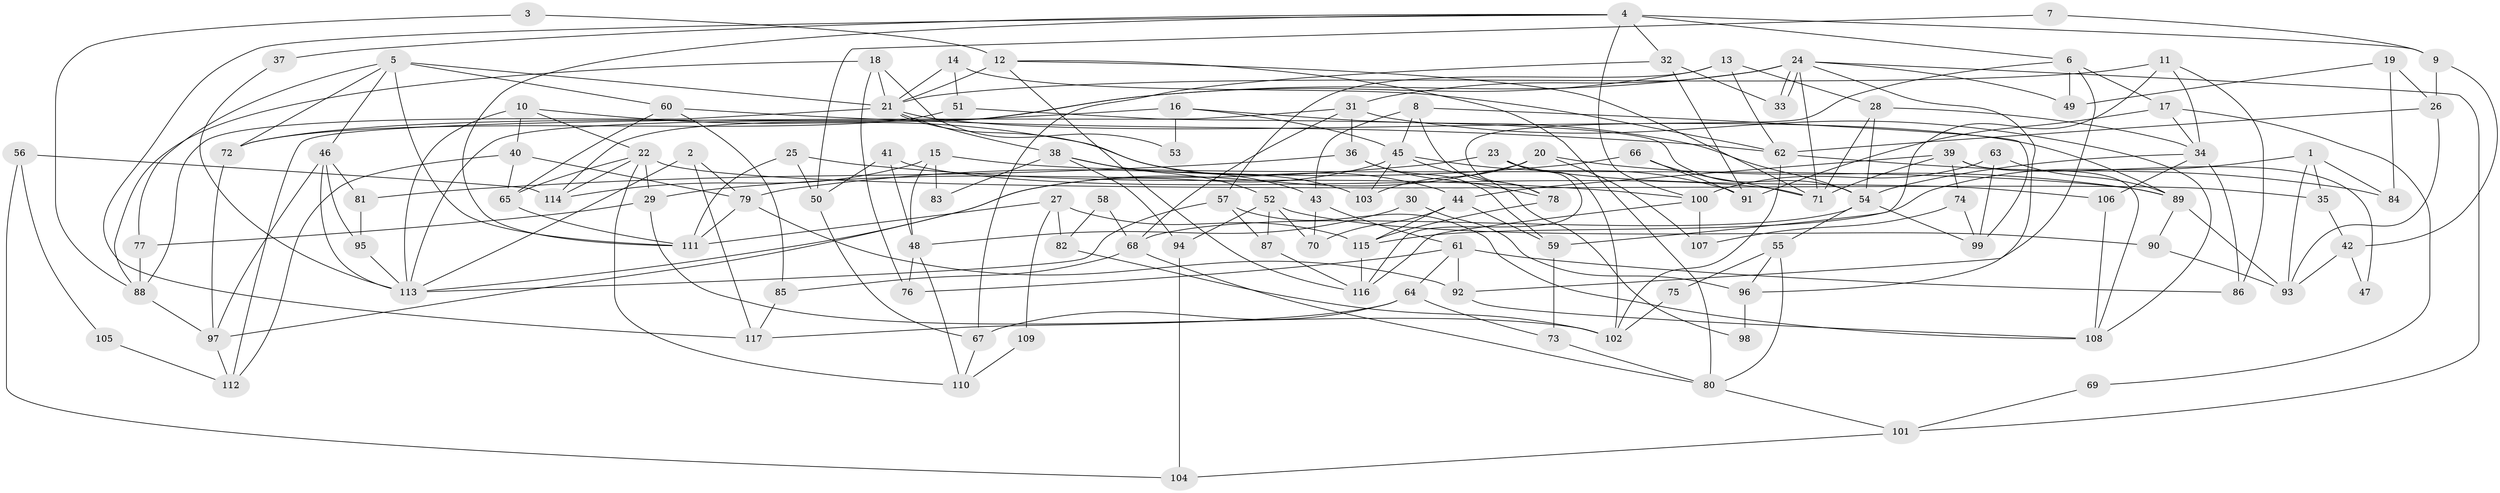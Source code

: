 // coarse degree distribution, {3: 0.2571428571428571, 2: 0.2, 4: 0.14285714285714285, 5: 0.08571428571428572, 7: 0.05714285714285714, 6: 0.05714285714285714, 8: 0.11428571428571428, 12: 0.02857142857142857, 9: 0.02857142857142857, 21: 0.02857142857142857}
// Generated by graph-tools (version 1.1) at 2025/53/03/04/25 21:53:33]
// undirected, 117 vertices, 234 edges
graph export_dot {
graph [start="1"]
  node [color=gray90,style=filled];
  1;
  2;
  3;
  4;
  5;
  6;
  7;
  8;
  9;
  10;
  11;
  12;
  13;
  14;
  15;
  16;
  17;
  18;
  19;
  20;
  21;
  22;
  23;
  24;
  25;
  26;
  27;
  28;
  29;
  30;
  31;
  32;
  33;
  34;
  35;
  36;
  37;
  38;
  39;
  40;
  41;
  42;
  43;
  44;
  45;
  46;
  47;
  48;
  49;
  50;
  51;
  52;
  53;
  54;
  55;
  56;
  57;
  58;
  59;
  60;
  61;
  62;
  63;
  64;
  65;
  66;
  67;
  68;
  69;
  70;
  71;
  72;
  73;
  74;
  75;
  76;
  77;
  78;
  79;
  80;
  81;
  82;
  83;
  84;
  85;
  86;
  87;
  88;
  89;
  90;
  91;
  92;
  93;
  94;
  95;
  96;
  97;
  98;
  99;
  100;
  101;
  102;
  103;
  104;
  105;
  106;
  107;
  108;
  109;
  110;
  111;
  112;
  113;
  114;
  115;
  116;
  117;
  1 -- 115;
  1 -- 93;
  1 -- 35;
  1 -- 84;
  2 -- 113;
  2 -- 117;
  2 -- 79;
  3 -- 88;
  3 -- 12;
  4 -- 6;
  4 -- 100;
  4 -- 9;
  4 -- 32;
  4 -- 37;
  4 -- 111;
  4 -- 117;
  5 -- 111;
  5 -- 60;
  5 -- 21;
  5 -- 46;
  5 -- 72;
  5 -- 77;
  6 -- 78;
  6 -- 92;
  6 -- 17;
  6 -- 49;
  7 -- 50;
  7 -- 9;
  8 -- 99;
  8 -- 45;
  8 -- 43;
  8 -- 78;
  9 -- 26;
  9 -- 42;
  10 -- 44;
  10 -- 40;
  10 -- 22;
  10 -- 113;
  11 -- 59;
  11 -- 21;
  11 -- 34;
  11 -- 86;
  12 -- 21;
  12 -- 71;
  12 -- 80;
  12 -- 116;
  13 -- 114;
  13 -- 62;
  13 -- 28;
  13 -- 57;
  14 -- 62;
  14 -- 51;
  14 -- 21;
  15 -- 48;
  15 -- 89;
  15 -- 83;
  15 -- 114;
  16 -- 45;
  16 -- 72;
  16 -- 53;
  16 -- 54;
  17 -- 34;
  17 -- 69;
  17 -- 91;
  18 -- 88;
  18 -- 21;
  18 -- 53;
  18 -- 76;
  19 -- 84;
  19 -- 49;
  19 -- 26;
  20 -- 113;
  20 -- 89;
  20 -- 103;
  20 -- 107;
  21 -- 38;
  21 -- 88;
  21 -- 89;
  21 -- 103;
  22 -- 29;
  22 -- 35;
  22 -- 65;
  22 -- 110;
  22 -- 114;
  23 -- 106;
  23 -- 29;
  23 -- 102;
  23 -- 116;
  24 -- 113;
  24 -- 33;
  24 -- 33;
  24 -- 31;
  24 -- 49;
  24 -- 71;
  24 -- 96;
  24 -- 101;
  25 -- 111;
  25 -- 100;
  25 -- 50;
  26 -- 93;
  26 -- 62;
  27 -- 111;
  27 -- 115;
  27 -- 82;
  27 -- 109;
  28 -- 34;
  28 -- 54;
  28 -- 71;
  29 -- 102;
  29 -- 77;
  30 -- 48;
  30 -- 96;
  31 -- 108;
  31 -- 36;
  31 -- 68;
  31 -- 112;
  32 -- 91;
  32 -- 33;
  32 -- 67;
  34 -- 54;
  34 -- 86;
  34 -- 106;
  35 -- 42;
  36 -- 59;
  36 -- 78;
  36 -- 81;
  37 -- 113;
  38 -- 43;
  38 -- 52;
  38 -- 83;
  38 -- 94;
  39 -- 71;
  39 -- 44;
  39 -- 47;
  39 -- 74;
  39 -- 108;
  40 -- 65;
  40 -- 79;
  40 -- 112;
  41 -- 71;
  41 -- 50;
  41 -- 48;
  42 -- 47;
  42 -- 93;
  43 -- 61;
  43 -- 70;
  44 -- 70;
  44 -- 115;
  44 -- 59;
  45 -- 103;
  45 -- 97;
  45 -- 91;
  45 -- 98;
  46 -- 81;
  46 -- 95;
  46 -- 97;
  46 -- 113;
  48 -- 76;
  48 -- 110;
  50 -- 67;
  51 -- 72;
  51 -- 54;
  52 -- 87;
  52 -- 70;
  52 -- 90;
  52 -- 94;
  54 -- 55;
  54 -- 68;
  54 -- 99;
  55 -- 80;
  55 -- 75;
  55 -- 96;
  56 -- 104;
  56 -- 114;
  56 -- 105;
  57 -- 113;
  57 -- 87;
  57 -- 108;
  58 -- 68;
  58 -- 82;
  59 -- 73;
  60 -- 85;
  60 -- 65;
  60 -- 62;
  61 -- 92;
  61 -- 86;
  61 -- 64;
  61 -- 76;
  62 -- 84;
  62 -- 102;
  63 -- 89;
  63 -- 99;
  63 -- 100;
  64 -- 67;
  64 -- 73;
  64 -- 117;
  65 -- 111;
  66 -- 91;
  66 -- 71;
  66 -- 79;
  67 -- 110;
  68 -- 80;
  68 -- 85;
  69 -- 101;
  72 -- 97;
  73 -- 80;
  74 -- 107;
  74 -- 99;
  75 -- 102;
  77 -- 88;
  78 -- 115;
  79 -- 92;
  79 -- 111;
  80 -- 101;
  81 -- 95;
  82 -- 102;
  85 -- 117;
  87 -- 116;
  88 -- 97;
  89 -- 93;
  89 -- 90;
  90 -- 93;
  92 -- 108;
  94 -- 104;
  95 -- 113;
  96 -- 98;
  97 -- 112;
  100 -- 116;
  100 -- 107;
  101 -- 104;
  105 -- 112;
  106 -- 108;
  109 -- 110;
  115 -- 116;
}
